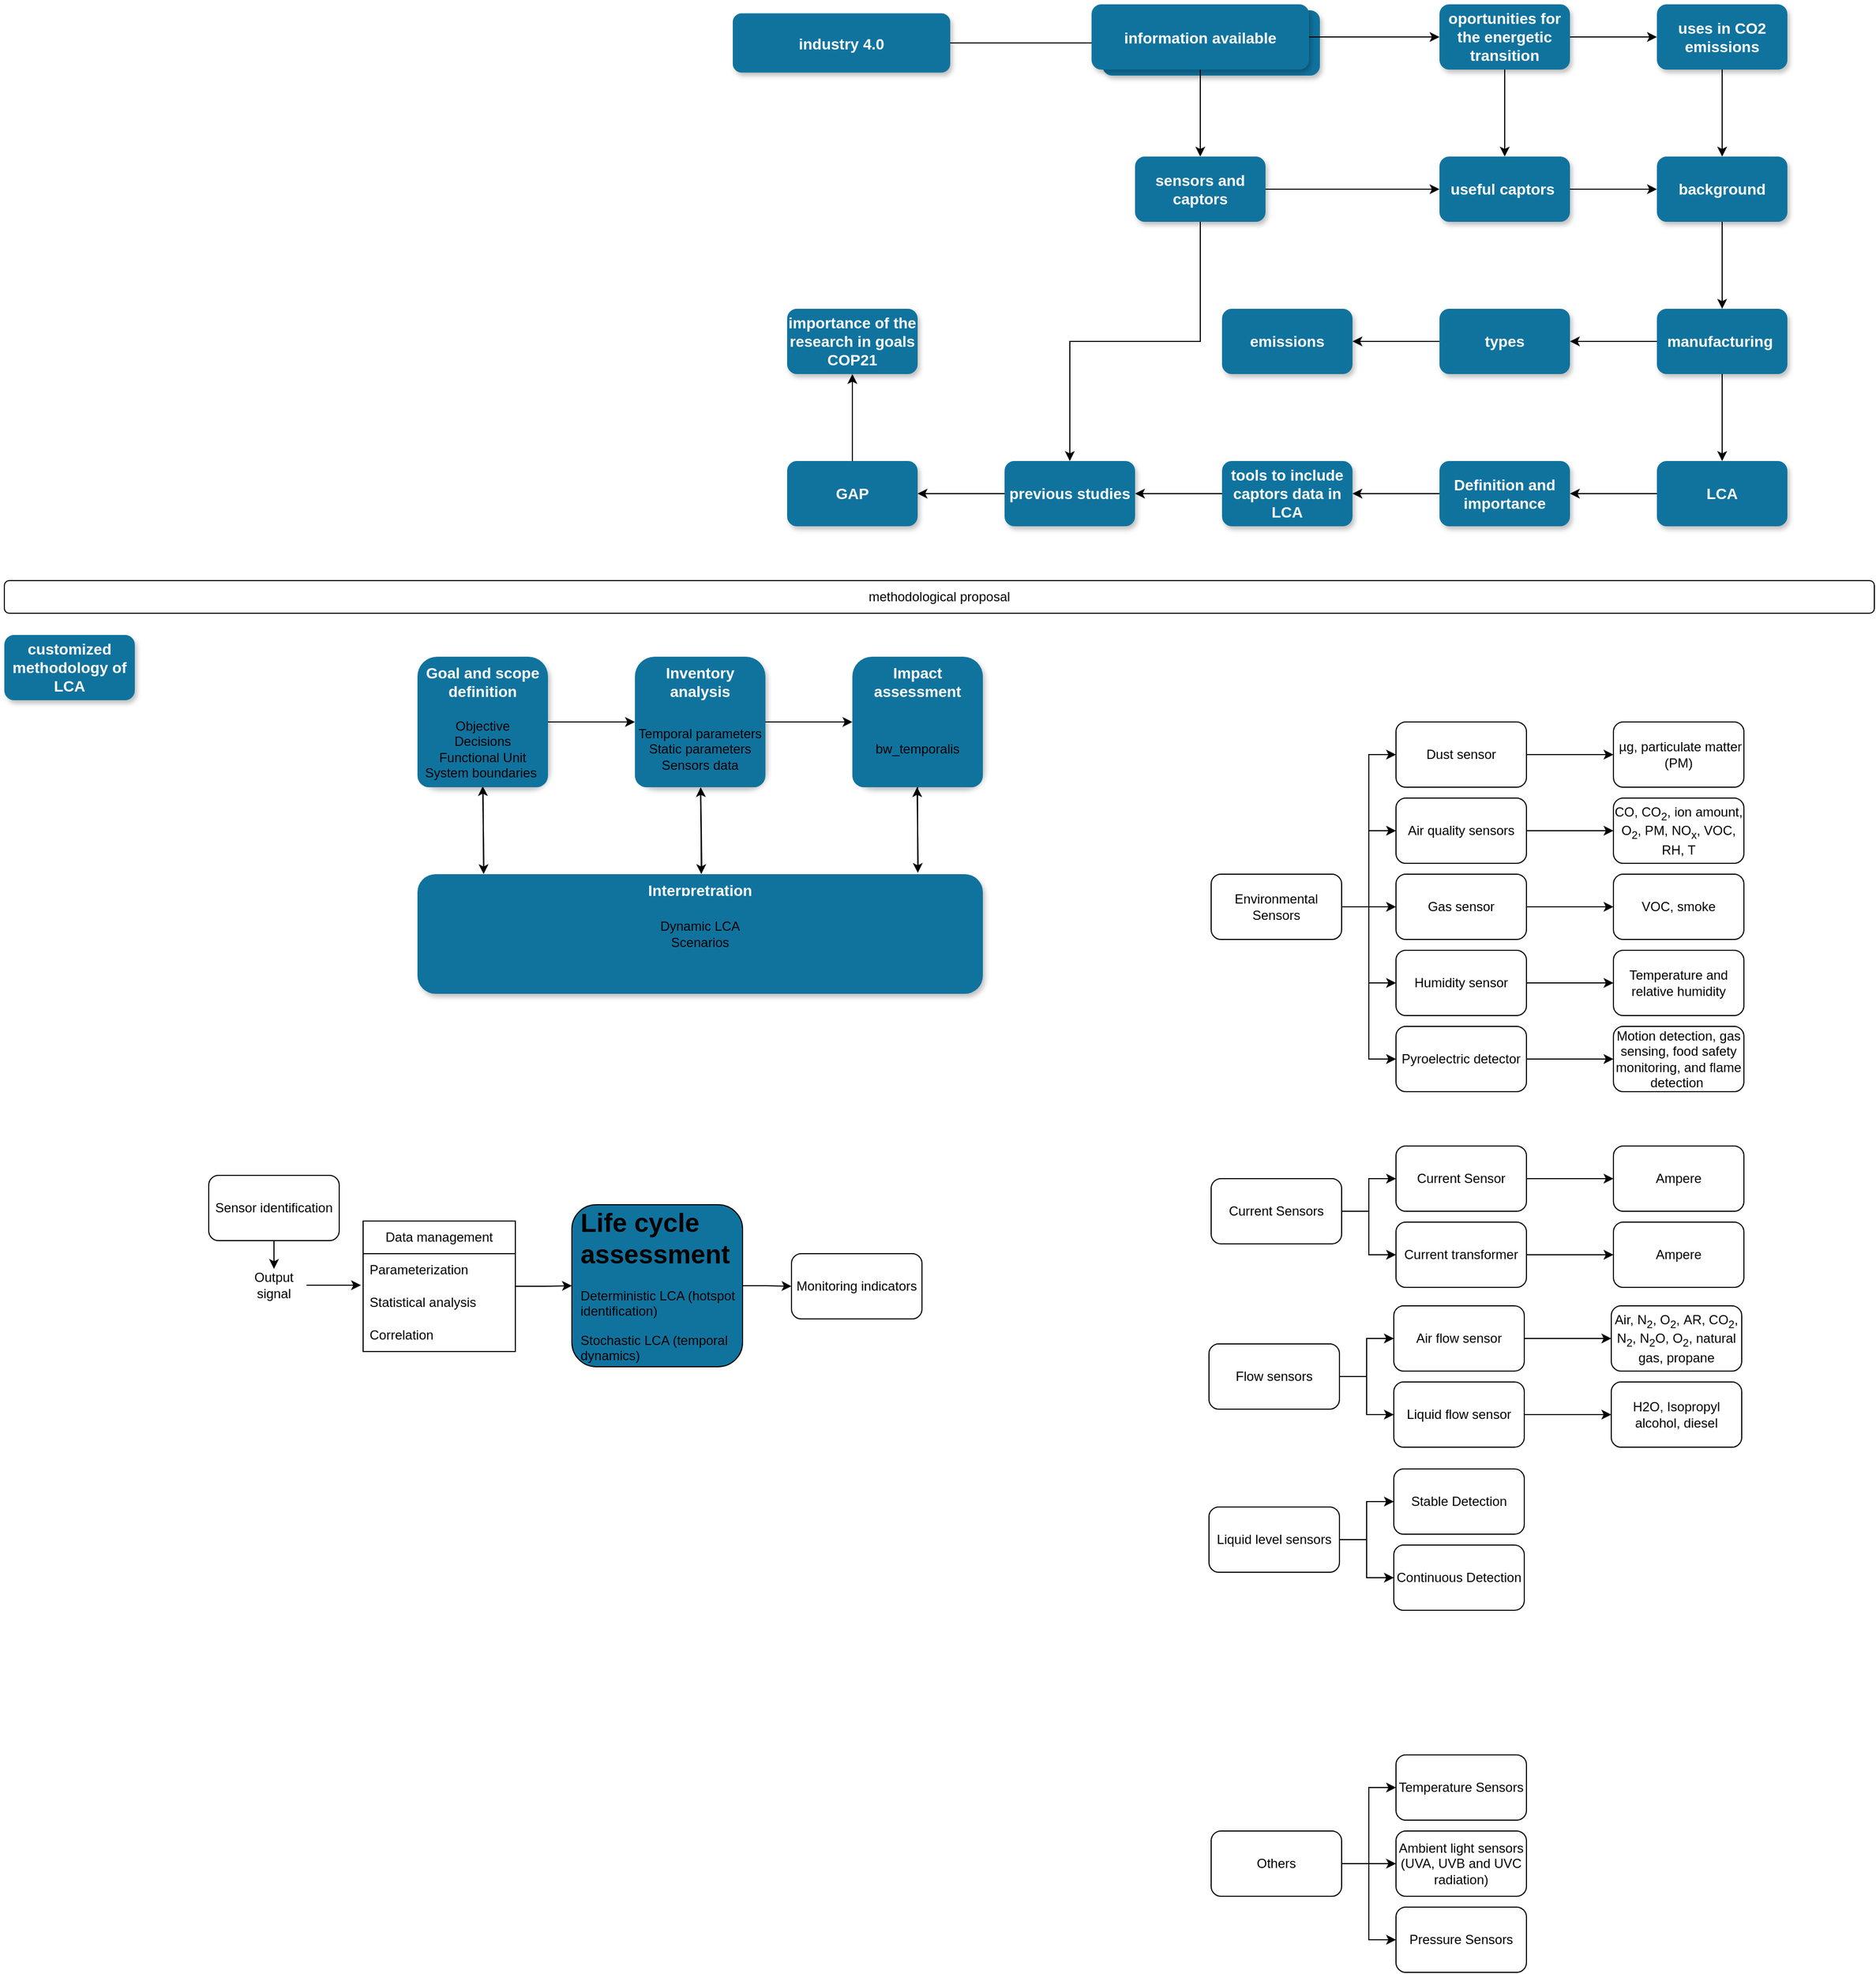 <mxfile version="22.1.5" type="github">
  <diagram name="Page-1" id="97916047-d0de-89f5-080d-49f4d83e522f">
    <mxGraphModel dx="1024" dy="559" grid="0" gridSize="10" guides="1" tooltips="1" connect="1" arrows="1" fold="1" page="1" pageScale="1.5" pageWidth="1169" pageHeight="827" background="none" math="0" shadow="0">
      <root>
        <mxCell id="0" />
        <mxCell id="1" parent="0" />
        <mxCell id="fbcTrvkVfhGKrqNwZErR-55" style="edgeStyle=orthogonalEdgeStyle;rounded=0;orthogonalLoop=1;jettySize=auto;html=1;entryX=0;entryY=0.5;entryDx=0;entryDy=0;" parent="1" source="2" target="7" edge="1">
          <mxGeometry relative="1" as="geometry" />
        </mxCell>
        <mxCell id="2" value="industry 4.0" style="rounded=1;fillColor=#10739E;strokeColor=none;shadow=1;gradientColor=none;fontStyle=1;fontColor=#FFFFFF;fontSize=14;" parent="1" vertex="1">
          <mxGeometry x="680" y="208.25" width="200" height="54.5" as="geometry" />
        </mxCell>
        <mxCell id="7" value="energetic transition" style="rounded=1;fillColor=#10739E;strokeColor=none;shadow=1;gradientColor=none;fontStyle=1;fontColor=#FFFFFF;fontSize=14;" parent="1" vertex="1">
          <mxGeometry x="1020" y="205.5" width="200" height="60" as="geometry" />
        </mxCell>
        <mxCell id="fbcTrvkVfhGKrqNwZErR-58" value="" style="edgeStyle=orthogonalEdgeStyle;rounded=0;orthogonalLoop=1;jettySize=auto;html=1;" parent="1" source="fbcTrvkVfhGKrqNwZErR-56" target="fbcTrvkVfhGKrqNwZErR-57" edge="1">
          <mxGeometry relative="1" as="geometry" />
        </mxCell>
        <mxCell id="fbcTrvkVfhGKrqNwZErR-64" value="" style="edgeStyle=orthogonalEdgeStyle;rounded=0;orthogonalLoop=1;jettySize=auto;html=1;" parent="1" source="fbcTrvkVfhGKrqNwZErR-56" target="fbcTrvkVfhGKrqNwZErR-63" edge="1">
          <mxGeometry relative="1" as="geometry" />
        </mxCell>
        <mxCell id="fbcTrvkVfhGKrqNwZErR-56" value="information available" style="rounded=1;fillColor=#10739E;strokeColor=none;shadow=1;gradientColor=none;fontStyle=1;fontColor=#FFFFFF;fontSize=14;" parent="1" vertex="1">
          <mxGeometry x="1010" y="200" width="200" height="60" as="geometry" />
        </mxCell>
        <mxCell id="fbcTrvkVfhGKrqNwZErR-60" value="" style="edgeStyle=orthogonalEdgeStyle;rounded=0;orthogonalLoop=1;jettySize=auto;html=1;" parent="1" source="fbcTrvkVfhGKrqNwZErR-57" target="fbcTrvkVfhGKrqNwZErR-59" edge="1">
          <mxGeometry relative="1" as="geometry" />
        </mxCell>
        <mxCell id="fbcTrvkVfhGKrqNwZErR-67" value="" style="edgeStyle=orthogonalEdgeStyle;rounded=0;orthogonalLoop=1;jettySize=auto;html=1;" parent="1" source="fbcTrvkVfhGKrqNwZErR-57" target="fbcTrvkVfhGKrqNwZErR-65" edge="1">
          <mxGeometry relative="1" as="geometry" />
        </mxCell>
        <mxCell id="fbcTrvkVfhGKrqNwZErR-57" value="oportunities for the energetic transition" style="whiteSpace=wrap;html=1;fontSize=14;fillColor=#10739E;strokeColor=none;fontColor=#FFFFFF;rounded=1;shadow=1;gradientColor=none;fontStyle=1;" parent="1" vertex="1">
          <mxGeometry x="1330" y="200" width="120" height="60" as="geometry" />
        </mxCell>
        <mxCell id="fbcTrvkVfhGKrqNwZErR-69" value="" style="edgeStyle=orthogonalEdgeStyle;rounded=0;orthogonalLoop=1;jettySize=auto;html=1;" parent="1" source="fbcTrvkVfhGKrqNwZErR-59" target="fbcTrvkVfhGKrqNwZErR-68" edge="1">
          <mxGeometry relative="1" as="geometry" />
        </mxCell>
        <mxCell id="fbcTrvkVfhGKrqNwZErR-59" value="uses in CO2 emissions" style="whiteSpace=wrap;html=1;fontSize=14;fillColor=#10739E;strokeColor=none;fontColor=#FFFFFF;rounded=1;shadow=1;gradientColor=none;fontStyle=1;" parent="1" vertex="1">
          <mxGeometry x="1530" y="200" width="120" height="60" as="geometry" />
        </mxCell>
        <mxCell id="fbcTrvkVfhGKrqNwZErR-66" value="" style="edgeStyle=orthogonalEdgeStyle;rounded=0;orthogonalLoop=1;jettySize=auto;html=1;" parent="1" source="fbcTrvkVfhGKrqNwZErR-63" target="fbcTrvkVfhGKrqNwZErR-65" edge="1">
          <mxGeometry relative="1" as="geometry" />
        </mxCell>
        <mxCell id="fbcTrvkVfhGKrqNwZErR-85" style="edgeStyle=orthogonalEdgeStyle;rounded=0;orthogonalLoop=1;jettySize=auto;html=1;" parent="1" source="fbcTrvkVfhGKrqNwZErR-63" target="fbcTrvkVfhGKrqNwZErR-83" edge="1">
          <mxGeometry relative="1" as="geometry" />
        </mxCell>
        <mxCell id="fbcTrvkVfhGKrqNwZErR-63" value="sensors and captors" style="rounded=1;whiteSpace=wrap;html=1;fontSize=14;fillColor=#10739E;strokeColor=none;fontColor=#FFFFFF;shadow=1;gradientColor=none;fontStyle=1;" parent="1" vertex="1">
          <mxGeometry x="1050" y="340" width="120" height="60" as="geometry" />
        </mxCell>
        <mxCell id="fbcTrvkVfhGKrqNwZErR-70" value="" style="edgeStyle=orthogonalEdgeStyle;rounded=0;orthogonalLoop=1;jettySize=auto;html=1;" parent="1" source="fbcTrvkVfhGKrqNwZErR-65" target="fbcTrvkVfhGKrqNwZErR-68" edge="1">
          <mxGeometry relative="1" as="geometry" />
        </mxCell>
        <mxCell id="fbcTrvkVfhGKrqNwZErR-65" value="useful captors&amp;nbsp;" style="whiteSpace=wrap;html=1;fontSize=14;fillColor=#10739E;strokeColor=none;fontColor=#FFFFFF;rounded=1;shadow=1;gradientColor=none;fontStyle=1;" parent="1" vertex="1">
          <mxGeometry x="1330" y="340" width="120" height="60" as="geometry" />
        </mxCell>
        <mxCell id="fbcTrvkVfhGKrqNwZErR-72" value="" style="edgeStyle=orthogonalEdgeStyle;rounded=0;orthogonalLoop=1;jettySize=auto;html=1;" parent="1" source="fbcTrvkVfhGKrqNwZErR-68" target="fbcTrvkVfhGKrqNwZErR-71" edge="1">
          <mxGeometry relative="1" as="geometry" />
        </mxCell>
        <mxCell id="fbcTrvkVfhGKrqNwZErR-68" value="background" style="shape=process;whiteSpace=wrap;html=1;backgroundOutline=1;fontSize=14;fillColor=#10739E;strokeColor=none;fontColor=#FFFFFF;rounded=1;shadow=1;gradientColor=none;fontStyle=1;" parent="1" vertex="1">
          <mxGeometry x="1530" y="340" width="120" height="60" as="geometry" />
        </mxCell>
        <mxCell id="fbcTrvkVfhGKrqNwZErR-74" value="" style="edgeStyle=orthogonalEdgeStyle;rounded=0;orthogonalLoop=1;jettySize=auto;html=1;" parent="1" source="fbcTrvkVfhGKrqNwZErR-71" target="fbcTrvkVfhGKrqNwZErR-73" edge="1">
          <mxGeometry relative="1" as="geometry" />
        </mxCell>
        <mxCell id="fbcTrvkVfhGKrqNwZErR-78" value="" style="edgeStyle=orthogonalEdgeStyle;rounded=0;orthogonalLoop=1;jettySize=auto;html=1;" parent="1" source="fbcTrvkVfhGKrqNwZErR-71" target="fbcTrvkVfhGKrqNwZErR-77" edge="1">
          <mxGeometry relative="1" as="geometry" />
        </mxCell>
        <mxCell id="fbcTrvkVfhGKrqNwZErR-71" value="manufacturing&amp;nbsp;" style="rounded=1;whiteSpace=wrap;html=1;fontSize=14;fillColor=#10739E;strokeColor=none;fontColor=#FFFFFF;shadow=1;gradientColor=none;fontStyle=1;" parent="1" vertex="1">
          <mxGeometry x="1530" y="480" width="120" height="60" as="geometry" />
        </mxCell>
        <mxCell id="fbcTrvkVfhGKrqNwZErR-76" value="" style="edgeStyle=orthogonalEdgeStyle;rounded=0;orthogonalLoop=1;jettySize=auto;html=1;" parent="1" source="fbcTrvkVfhGKrqNwZErR-73" target="fbcTrvkVfhGKrqNwZErR-75" edge="1">
          <mxGeometry relative="1" as="geometry" />
        </mxCell>
        <mxCell id="fbcTrvkVfhGKrqNwZErR-73" value="types" style="whiteSpace=wrap;html=1;fontSize=14;fillColor=#10739E;strokeColor=none;fontColor=#FFFFFF;rounded=1;shadow=1;gradientColor=none;fontStyle=1;" parent="1" vertex="1">
          <mxGeometry x="1330" y="480" width="120" height="60" as="geometry" />
        </mxCell>
        <mxCell id="fbcTrvkVfhGKrqNwZErR-75" value="emissions" style="whiteSpace=wrap;html=1;fontSize=14;fillColor=#10739E;strokeColor=none;fontColor=#FFFFFF;rounded=1;shadow=1;gradientColor=none;fontStyle=1;" parent="1" vertex="1">
          <mxGeometry x="1130" y="480" width="120" height="60" as="geometry" />
        </mxCell>
        <mxCell id="fbcTrvkVfhGKrqNwZErR-80" value="" style="edgeStyle=orthogonalEdgeStyle;rounded=0;orthogonalLoop=1;jettySize=auto;html=1;" parent="1" source="fbcTrvkVfhGKrqNwZErR-77" target="fbcTrvkVfhGKrqNwZErR-79" edge="1">
          <mxGeometry relative="1" as="geometry" />
        </mxCell>
        <mxCell id="fbcTrvkVfhGKrqNwZErR-77" value="LCA" style="whiteSpace=wrap;html=1;fontSize=14;fillColor=#10739E;strokeColor=none;fontColor=#FFFFFF;rounded=1;shadow=1;gradientColor=none;fontStyle=1;" parent="1" vertex="1">
          <mxGeometry x="1530" y="620" width="120" height="60" as="geometry" />
        </mxCell>
        <mxCell id="fbcTrvkVfhGKrqNwZErR-82" value="" style="edgeStyle=orthogonalEdgeStyle;rounded=0;orthogonalLoop=1;jettySize=auto;html=1;" parent="1" source="fbcTrvkVfhGKrqNwZErR-79" target="fbcTrvkVfhGKrqNwZErR-81" edge="1">
          <mxGeometry relative="1" as="geometry" />
        </mxCell>
        <mxCell id="fbcTrvkVfhGKrqNwZErR-79" value="Definition and importance" style="whiteSpace=wrap;html=1;fontSize=14;fillColor=#10739E;strokeColor=none;fontColor=#FFFFFF;rounded=1;shadow=1;gradientColor=none;fontStyle=1;" parent="1" vertex="1">
          <mxGeometry x="1330" y="620" width="120" height="60" as="geometry" />
        </mxCell>
        <mxCell id="fbcTrvkVfhGKrqNwZErR-84" value="" style="edgeStyle=orthogonalEdgeStyle;rounded=0;orthogonalLoop=1;jettySize=auto;html=1;" parent="1" source="fbcTrvkVfhGKrqNwZErR-81" target="fbcTrvkVfhGKrqNwZErR-83" edge="1">
          <mxGeometry relative="1" as="geometry" />
        </mxCell>
        <mxCell id="fbcTrvkVfhGKrqNwZErR-81" value="tools to include captors data in LCA" style="whiteSpace=wrap;html=1;fontSize=14;fillColor=#10739E;strokeColor=none;fontColor=#FFFFFF;rounded=1;shadow=1;gradientColor=none;fontStyle=1;" parent="1" vertex="1">
          <mxGeometry x="1130" y="620" width="120" height="60" as="geometry" />
        </mxCell>
        <mxCell id="fbcTrvkVfhGKrqNwZErR-87" value="" style="edgeStyle=orthogonalEdgeStyle;rounded=0;orthogonalLoop=1;jettySize=auto;html=1;" parent="1" source="fbcTrvkVfhGKrqNwZErR-83" target="fbcTrvkVfhGKrqNwZErR-86" edge="1">
          <mxGeometry relative="1" as="geometry" />
        </mxCell>
        <mxCell id="fbcTrvkVfhGKrqNwZErR-83" value="previous studies" style="whiteSpace=wrap;html=1;fontSize=14;fillColor=#10739E;strokeColor=none;fontColor=#FFFFFF;rounded=1;shadow=1;gradientColor=none;fontStyle=1;" parent="1" vertex="1">
          <mxGeometry x="930" y="620" width="120" height="60" as="geometry" />
        </mxCell>
        <mxCell id="fbcTrvkVfhGKrqNwZErR-99" value="" style="edgeStyle=orthogonalEdgeStyle;rounded=0;orthogonalLoop=1;jettySize=auto;html=1;" parent="1" source="fbcTrvkVfhGKrqNwZErR-86" target="fbcTrvkVfhGKrqNwZErR-98" edge="1">
          <mxGeometry relative="1" as="geometry" />
        </mxCell>
        <mxCell id="fbcTrvkVfhGKrqNwZErR-86" value="GAP" style="whiteSpace=wrap;html=1;fontSize=14;fillColor=#10739E;strokeColor=none;fontColor=#FFFFFF;rounded=1;shadow=1;gradientColor=none;fontStyle=1;" parent="1" vertex="1">
          <mxGeometry x="730" y="620" width="120" height="60" as="geometry" />
        </mxCell>
        <mxCell id="fbcTrvkVfhGKrqNwZErR-88" value="methodological proposal" style="rounded=1;whiteSpace=wrap;html=1;" parent="1" vertex="1">
          <mxGeometry x="10" y="730" width="1720" height="30" as="geometry" />
        </mxCell>
        <mxCell id="fbcTrvkVfhGKrqNwZErR-89" value="customized methodology of LCA" style="whiteSpace=wrap;html=1;fontSize=14;fillColor=#10739E;strokeColor=none;fontColor=#FFFFFF;rounded=1;shadow=1;gradientColor=none;fontStyle=1;" parent="1" vertex="1">
          <mxGeometry x="10" y="780" width="120" height="60" as="geometry" />
        </mxCell>
        <mxCell id="fbcTrvkVfhGKrqNwZErR-93" value="" style="edgeStyle=orthogonalEdgeStyle;rounded=0;orthogonalLoop=1;jettySize=auto;html=1;" parent="1" source="fbcTrvkVfhGKrqNwZErR-90" target="fbcTrvkVfhGKrqNwZErR-92" edge="1">
          <mxGeometry relative="1" as="geometry" />
        </mxCell>
        <mxCell id="fbcTrvkVfhGKrqNwZErR-90" value="Goal and scope definition" style="whiteSpace=wrap;html=1;fontSize=14;fillColor=#10739E;strokeColor=none;fontColor=#FFFFFF;rounded=1;shadow=1;gradientColor=none;fontStyle=1;verticalAlign=top;" parent="1" vertex="1">
          <mxGeometry x="390" y="800" width="120" height="120" as="geometry" />
        </mxCell>
        <mxCell id="3aAZu7dUHR4QQYJVrL25-8" value="" style="edgeStyle=orthogonalEdgeStyle;rounded=0;orthogonalLoop=1;jettySize=auto;html=1;" edge="1" parent="1" source="fbcTrvkVfhGKrqNwZErR-92" target="3aAZu7dUHR4QQYJVrL25-7">
          <mxGeometry relative="1" as="geometry" />
        </mxCell>
        <mxCell id="fbcTrvkVfhGKrqNwZErR-92" value="Inventory analysis" style="whiteSpace=wrap;html=1;fontSize=14;fillColor=#10739E;strokeColor=none;fontColor=#FFFFFF;rounded=1;shadow=1;gradientColor=none;fontStyle=1;verticalAlign=top;" parent="1" vertex="1">
          <mxGeometry x="590" y="800" width="120" height="120" as="geometry" />
        </mxCell>
        <mxCell id="fbcTrvkVfhGKrqNwZErR-98" value="importance of the research in goals COP21" style="whiteSpace=wrap;html=1;fontSize=14;fillColor=#10739E;strokeColor=none;fontColor=#FFFFFF;rounded=1;shadow=1;gradientColor=none;fontStyle=1;" parent="1" vertex="1">
          <mxGeometry x="730" y="480" width="120" height="60" as="geometry" />
        </mxCell>
        <mxCell id="3aAZu7dUHR4QQYJVrL25-10" value="" style="edgeStyle=orthogonalEdgeStyle;rounded=0;orthogonalLoop=1;jettySize=auto;html=1;entryX=0.885;entryY=-0.011;entryDx=0;entryDy=0;entryPerimeter=0;" edge="1" parent="1" source="3aAZu7dUHR4QQYJVrL25-7" target="3aAZu7dUHR4QQYJVrL25-9">
          <mxGeometry relative="1" as="geometry" />
        </mxCell>
        <mxCell id="3aAZu7dUHR4QQYJVrL25-7" value="Impact assessment" style="whiteSpace=wrap;html=1;fontSize=14;fillColor=#10739E;strokeColor=none;fontColor=#FFFFFF;rounded=1;shadow=1;gradientColor=none;fontStyle=1;verticalAlign=top;" vertex="1" parent="1">
          <mxGeometry x="790" y="800" width="120" height="120" as="geometry" />
        </mxCell>
        <mxCell id="3aAZu7dUHR4QQYJVrL25-9" value="Interpretration" style="whiteSpace=wrap;html=1;fontSize=14;fillColor=#10739E;strokeColor=none;fontColor=#FFFFFF;rounded=1;shadow=1;gradientColor=none;fontStyle=1;horizontal=1;verticalAlign=top;" vertex="1" parent="1">
          <mxGeometry x="390" y="1000" width="520" height="110" as="geometry" />
        </mxCell>
        <mxCell id="3aAZu7dUHR4QQYJVrL25-11" value="" style="edgeStyle=orthogonalEdgeStyle;rounded=0;orthogonalLoop=1;jettySize=auto;html=1;entryX=0.502;entryY=-0.001;entryDx=0;entryDy=0;entryPerimeter=0;" edge="1" parent="1" target="3aAZu7dUHR4QQYJVrL25-9">
          <mxGeometry relative="1" as="geometry">
            <mxPoint x="650.25" y="921" as="sourcePoint" />
            <mxPoint x="649.25" y="1000" as="targetPoint" />
          </mxGeometry>
        </mxCell>
        <mxCell id="3aAZu7dUHR4QQYJVrL25-12" value="" style="edgeStyle=orthogonalEdgeStyle;rounded=0;orthogonalLoop=1;jettySize=auto;html=1;entryX=0.117;entryY=-0.001;entryDx=0;entryDy=0;entryPerimeter=0;" edge="1" parent="1" target="3aAZu7dUHR4QQYJVrL25-9">
          <mxGeometry relative="1" as="geometry">
            <mxPoint x="450.25" y="921" as="sourcePoint" />
            <mxPoint x="449.25" y="1000" as="targetPoint" />
          </mxGeometry>
        </mxCell>
        <mxCell id="3aAZu7dUHR4QQYJVrL25-14" value="" style="endArrow=classic;html=1;rounded=0;" edge="1" parent="1">
          <mxGeometry width="50" height="50" relative="1" as="geometry">
            <mxPoint x="451" y="994" as="sourcePoint" />
            <mxPoint x="450" y="919" as="targetPoint" />
          </mxGeometry>
        </mxCell>
        <mxCell id="3aAZu7dUHR4QQYJVrL25-15" value="" style="endArrow=classic;html=1;rounded=0;" edge="1" parent="1">
          <mxGeometry width="50" height="50" relative="1" as="geometry">
            <mxPoint x="651.5" y="995" as="sourcePoint" />
            <mxPoint x="650.5" y="920" as="targetPoint" />
          </mxGeometry>
        </mxCell>
        <mxCell id="3aAZu7dUHR4QQYJVrL25-16" value="" style="endArrow=classic;html=1;rounded=0;" edge="1" parent="1">
          <mxGeometry width="50" height="50" relative="1" as="geometry">
            <mxPoint x="850.5" y="995" as="sourcePoint" />
            <mxPoint x="849.5" y="920" as="targetPoint" />
          </mxGeometry>
        </mxCell>
        <mxCell id="3aAZu7dUHR4QQYJVrL25-17" value="Objective&lt;br&gt;Decisions&lt;br&gt;Functional Unit&lt;br&gt;System boundaries&amp;nbsp;" style="rounded=1;whiteSpace=wrap;html=1;fillColor=#10739E;strokeColor=none;" vertex="1" parent="1">
          <mxGeometry x="390" y="850" width="120" height="70" as="geometry" />
        </mxCell>
        <mxCell id="3aAZu7dUHR4QQYJVrL25-19" value="Temporal parameters&lt;br&gt;Static parameters&lt;br&gt;Sensors data" style="rounded=1;whiteSpace=wrap;html=1;fillColor=#10739E;strokeColor=none;" vertex="1" parent="1">
          <mxGeometry x="590" y="850" width="120" height="70" as="geometry" />
        </mxCell>
        <mxCell id="3aAZu7dUHR4QQYJVrL25-20" value="bw_temporalis" style="rounded=1;whiteSpace=wrap;html=1;fillColor=#10739E;strokeColor=none;" vertex="1" parent="1">
          <mxGeometry x="790" y="850" width="120" height="70" as="geometry" />
        </mxCell>
        <mxCell id="3aAZu7dUHR4QQYJVrL25-21" value="Dynamic LCA&lt;br&gt;Scenarios" style="rounded=1;whiteSpace=wrap;html=1;fillColor=#10739E;strokeColor=none;" vertex="1" parent="1">
          <mxGeometry x="410" y="1020" width="480" height="70" as="geometry" />
        </mxCell>
        <mxCell id="3aAZu7dUHR4QQYJVrL25-24" value="" style="edgeStyle=orthogonalEdgeStyle;rounded=0;orthogonalLoop=1;jettySize=auto;html=1;entryX=0;entryY=0.5;entryDx=0;entryDy=0;" edge="1" parent="1" source="3aAZu7dUHR4QQYJVrL25-22" target="3aAZu7dUHR4QQYJVrL25-25">
          <mxGeometry relative="1" as="geometry">
            <mxPoint x="1270" y="1000" as="targetPoint" />
          </mxGeometry>
        </mxCell>
        <mxCell id="3aAZu7dUHR4QQYJVrL25-29" style="edgeStyle=orthogonalEdgeStyle;rounded=0;orthogonalLoop=1;jettySize=auto;html=1;entryX=0;entryY=0.5;entryDx=0;entryDy=0;" edge="1" parent="1" source="3aAZu7dUHR4QQYJVrL25-22" target="3aAZu7dUHR4QQYJVrL25-23">
          <mxGeometry relative="1" as="geometry" />
        </mxCell>
        <mxCell id="3aAZu7dUHR4QQYJVrL25-30" style="edgeStyle=orthogonalEdgeStyle;rounded=0;orthogonalLoop=1;jettySize=auto;html=1;" edge="1" parent="1" source="3aAZu7dUHR4QQYJVrL25-22" target="3aAZu7dUHR4QQYJVrL25-26">
          <mxGeometry relative="1" as="geometry" />
        </mxCell>
        <mxCell id="3aAZu7dUHR4QQYJVrL25-31" style="edgeStyle=orthogonalEdgeStyle;rounded=0;orthogonalLoop=1;jettySize=auto;html=1;entryX=0;entryY=0.5;entryDx=0;entryDy=0;" edge="1" parent="1" source="3aAZu7dUHR4QQYJVrL25-22" target="3aAZu7dUHR4QQYJVrL25-27">
          <mxGeometry relative="1" as="geometry" />
        </mxCell>
        <mxCell id="3aAZu7dUHR4QQYJVrL25-32" style="edgeStyle=orthogonalEdgeStyle;rounded=0;orthogonalLoop=1;jettySize=auto;html=1;entryX=0;entryY=0.5;entryDx=0;entryDy=0;" edge="1" parent="1" source="3aAZu7dUHR4QQYJVrL25-22" target="3aAZu7dUHR4QQYJVrL25-28">
          <mxGeometry relative="1" as="geometry" />
        </mxCell>
        <mxCell id="3aAZu7dUHR4QQYJVrL25-22" value="Environmental Sensors" style="rounded=1;whiteSpace=wrap;html=1;" vertex="1" parent="1">
          <mxGeometry x="1120" y="1000" width="120" height="60" as="geometry" />
        </mxCell>
        <mxCell id="3aAZu7dUHR4QQYJVrL25-36" value="" style="edgeStyle=orthogonalEdgeStyle;rounded=0;orthogonalLoop=1;jettySize=auto;html=1;" edge="1" parent="1" source="3aAZu7dUHR4QQYJVrL25-23" target="3aAZu7dUHR4QQYJVrL25-35">
          <mxGeometry relative="1" as="geometry" />
        </mxCell>
        <mxCell id="3aAZu7dUHR4QQYJVrL25-23" value="Air quality sensors" style="whiteSpace=wrap;html=1;rounded=1;" vertex="1" parent="1">
          <mxGeometry x="1290" y="930" width="120" height="60" as="geometry" />
        </mxCell>
        <mxCell id="3aAZu7dUHR4QQYJVrL25-34" value="" style="edgeStyle=orthogonalEdgeStyle;rounded=0;orthogonalLoop=1;jettySize=auto;html=1;" edge="1" parent="1" source="3aAZu7dUHR4QQYJVrL25-25" target="3aAZu7dUHR4QQYJVrL25-33">
          <mxGeometry relative="1" as="geometry" />
        </mxCell>
        <mxCell id="3aAZu7dUHR4QQYJVrL25-25" value="Dust sensor" style="whiteSpace=wrap;html=1;rounded=1;" vertex="1" parent="1">
          <mxGeometry x="1290" y="860" width="120" height="60" as="geometry" />
        </mxCell>
        <mxCell id="3aAZu7dUHR4QQYJVrL25-39" value="" style="edgeStyle=orthogonalEdgeStyle;rounded=0;orthogonalLoop=1;jettySize=auto;html=1;" edge="1" parent="1" source="3aAZu7dUHR4QQYJVrL25-26" target="3aAZu7dUHR4QQYJVrL25-37">
          <mxGeometry relative="1" as="geometry" />
        </mxCell>
        <mxCell id="3aAZu7dUHR4QQYJVrL25-26" value="Gas sensor" style="whiteSpace=wrap;html=1;rounded=1;" vertex="1" parent="1">
          <mxGeometry x="1290" y="1000" width="120" height="60" as="geometry" />
        </mxCell>
        <mxCell id="3aAZu7dUHR4QQYJVrL25-40" value="" style="edgeStyle=orthogonalEdgeStyle;rounded=0;orthogonalLoop=1;jettySize=auto;html=1;" edge="1" parent="1" source="3aAZu7dUHR4QQYJVrL25-27" target="3aAZu7dUHR4QQYJVrL25-38">
          <mxGeometry relative="1" as="geometry" />
        </mxCell>
        <mxCell id="3aAZu7dUHR4QQYJVrL25-27" value="Humidity sensor" style="whiteSpace=wrap;html=1;rounded=1;" vertex="1" parent="1">
          <mxGeometry x="1290" y="1070" width="120" height="60" as="geometry" />
        </mxCell>
        <mxCell id="3aAZu7dUHR4QQYJVrL25-42" value="" style="edgeStyle=orthogonalEdgeStyle;rounded=0;orthogonalLoop=1;jettySize=auto;html=1;" edge="1" parent="1" source="3aAZu7dUHR4QQYJVrL25-28" target="3aAZu7dUHR4QQYJVrL25-41">
          <mxGeometry relative="1" as="geometry" />
        </mxCell>
        <mxCell id="3aAZu7dUHR4QQYJVrL25-28" value="Pyroelectric detector" style="whiteSpace=wrap;html=1;rounded=1;" vertex="1" parent="1">
          <mxGeometry x="1290" y="1140" width="120" height="60" as="geometry" />
        </mxCell>
        <mxCell id="3aAZu7dUHR4QQYJVrL25-33" value="&amp;nbsp;µg, particulate matter (PM)" style="whiteSpace=wrap;html=1;rounded=1;" vertex="1" parent="1">
          <mxGeometry x="1490" y="860" width="120" height="60" as="geometry" />
        </mxCell>
        <mxCell id="3aAZu7dUHR4QQYJVrL25-35" value="CO, CO&lt;sub&gt;2&lt;/sub&gt;, ion amount, O&lt;sub&gt;2&lt;/sub&gt;,&amp;nbsp;PM, NO&lt;sub&gt;x&lt;/sub&gt;, VOC, RH, T" style="whiteSpace=wrap;html=1;rounded=1;" vertex="1" parent="1">
          <mxGeometry x="1490" y="930" width="120" height="60" as="geometry" />
        </mxCell>
        <mxCell id="3aAZu7dUHR4QQYJVrL25-37" value="VOC, smoke" style="whiteSpace=wrap;html=1;rounded=1;" vertex="1" parent="1">
          <mxGeometry x="1490" y="1000" width="120" height="60" as="geometry" />
        </mxCell>
        <mxCell id="3aAZu7dUHR4QQYJVrL25-38" value="Temperature and relative humidity" style="whiteSpace=wrap;html=1;rounded=1;" vertex="1" parent="1">
          <mxGeometry x="1490" y="1070" width="120" height="60" as="geometry" />
        </mxCell>
        <mxCell id="3aAZu7dUHR4QQYJVrL25-41" value="Motion detection, gas sensing, food safety monitoring, and flame detection&amp;nbsp;" style="whiteSpace=wrap;html=1;rounded=1;" vertex="1" parent="1">
          <mxGeometry x="1490" y="1140" width="120" height="60" as="geometry" />
        </mxCell>
        <mxCell id="3aAZu7dUHR4QQYJVrL25-47" value="" style="edgeStyle=orthogonalEdgeStyle;rounded=0;orthogonalLoop=1;jettySize=auto;html=1;" edge="1" parent="1" source="3aAZu7dUHR4QQYJVrL25-44" target="3aAZu7dUHR4QQYJVrL25-46">
          <mxGeometry relative="1" as="geometry" />
        </mxCell>
        <mxCell id="3aAZu7dUHR4QQYJVrL25-48" style="edgeStyle=orthogonalEdgeStyle;rounded=0;orthogonalLoop=1;jettySize=auto;html=1;entryX=0;entryY=0.5;entryDx=0;entryDy=0;" edge="1" parent="1" source="3aAZu7dUHR4QQYJVrL25-44" target="3aAZu7dUHR4QQYJVrL25-45">
          <mxGeometry relative="1" as="geometry" />
        </mxCell>
        <mxCell id="3aAZu7dUHR4QQYJVrL25-44" value="Current Sensors" style="rounded=1;whiteSpace=wrap;html=1;" vertex="1" parent="1">
          <mxGeometry x="1120" y="1280" width="120" height="60" as="geometry" />
        </mxCell>
        <mxCell id="3aAZu7dUHR4QQYJVrL25-52" value="" style="edgeStyle=orthogonalEdgeStyle;rounded=0;orthogonalLoop=1;jettySize=auto;html=1;" edge="1" parent="1" source="3aAZu7dUHR4QQYJVrL25-45" target="3aAZu7dUHR4QQYJVrL25-51">
          <mxGeometry relative="1" as="geometry" />
        </mxCell>
        <mxCell id="3aAZu7dUHR4QQYJVrL25-45" value="Current transformer" style="whiteSpace=wrap;html=1;rounded=1;" vertex="1" parent="1">
          <mxGeometry x="1290" y="1320" width="120" height="60" as="geometry" />
        </mxCell>
        <mxCell id="3aAZu7dUHR4QQYJVrL25-50" value="" style="edgeStyle=orthogonalEdgeStyle;rounded=0;orthogonalLoop=1;jettySize=auto;html=1;" edge="1" parent="1" source="3aAZu7dUHR4QQYJVrL25-46" target="3aAZu7dUHR4QQYJVrL25-49">
          <mxGeometry relative="1" as="geometry" />
        </mxCell>
        <mxCell id="3aAZu7dUHR4QQYJVrL25-46" value="Current Sensor" style="whiteSpace=wrap;html=1;rounded=1;" vertex="1" parent="1">
          <mxGeometry x="1290" y="1250" width="120" height="60" as="geometry" />
        </mxCell>
        <mxCell id="3aAZu7dUHR4QQYJVrL25-49" value="Ampere" style="whiteSpace=wrap;html=1;rounded=1;" vertex="1" parent="1">
          <mxGeometry x="1490" y="1250" width="120" height="60" as="geometry" />
        </mxCell>
        <mxCell id="3aAZu7dUHR4QQYJVrL25-51" value="Ampere" style="whiteSpace=wrap;html=1;rounded=1;" vertex="1" parent="1">
          <mxGeometry x="1490" y="1320" width="120" height="60" as="geometry" />
        </mxCell>
        <mxCell id="3aAZu7dUHR4QQYJVrL25-54" style="edgeStyle=orthogonalEdgeStyle;rounded=0;orthogonalLoop=1;jettySize=auto;html=1;entryX=0;entryY=0.5;entryDx=0;entryDy=0;" edge="1" parent="1" source="3aAZu7dUHR4QQYJVrL25-58" target="3aAZu7dUHR4QQYJVrL25-60">
          <mxGeometry relative="1" as="geometry" />
        </mxCell>
        <mxCell id="3aAZu7dUHR4QQYJVrL25-55" style="edgeStyle=orthogonalEdgeStyle;rounded=0;orthogonalLoop=1;jettySize=auto;html=1;" edge="1" parent="1" source="3aAZu7dUHR4QQYJVrL25-58" target="3aAZu7dUHR4QQYJVrL25-64">
          <mxGeometry relative="1" as="geometry" />
        </mxCell>
        <mxCell id="3aAZu7dUHR4QQYJVrL25-58" value="Flow sensors" style="rounded=1;whiteSpace=wrap;html=1;" vertex="1" parent="1">
          <mxGeometry x="1118" y="1432" width="120" height="60" as="geometry" />
        </mxCell>
        <mxCell id="3aAZu7dUHR4QQYJVrL25-59" value="" style="edgeStyle=orthogonalEdgeStyle;rounded=0;orthogonalLoop=1;jettySize=auto;html=1;" edge="1" parent="1" source="3aAZu7dUHR4QQYJVrL25-60" target="3aAZu7dUHR4QQYJVrL25-70">
          <mxGeometry relative="1" as="geometry" />
        </mxCell>
        <mxCell id="3aAZu7dUHR4QQYJVrL25-60" value="Air flow sensor" style="whiteSpace=wrap;html=1;rounded=1;" vertex="1" parent="1">
          <mxGeometry x="1288" y="1397" width="120" height="60" as="geometry" />
        </mxCell>
        <mxCell id="3aAZu7dUHR4QQYJVrL25-63" value="" style="edgeStyle=orthogonalEdgeStyle;rounded=0;orthogonalLoop=1;jettySize=auto;html=1;" edge="1" parent="1" source="3aAZu7dUHR4QQYJVrL25-64" target="3aAZu7dUHR4QQYJVrL25-71">
          <mxGeometry relative="1" as="geometry" />
        </mxCell>
        <mxCell id="3aAZu7dUHR4QQYJVrL25-64" value="Liquid flow sensor" style="whiteSpace=wrap;html=1;rounded=1;" vertex="1" parent="1">
          <mxGeometry x="1288" y="1467" width="120" height="60" as="geometry" />
        </mxCell>
        <mxCell id="3aAZu7dUHR4QQYJVrL25-70" value="Air, N&lt;sub&gt;2&lt;/sub&gt;, O&lt;sub&gt;2&lt;/sub&gt;,&amp;nbsp;AR, CO&lt;sub&gt;2&lt;/sub&gt;, N&lt;sub&gt;2&lt;/sub&gt;, N&lt;sub&gt;2&lt;/sub&gt;O, O&lt;sub&gt;2&lt;/sub&gt;, natural gas, propane" style="whiteSpace=wrap;html=1;rounded=1;" vertex="1" parent="1">
          <mxGeometry x="1488" y="1397" width="120" height="60" as="geometry" />
        </mxCell>
        <mxCell id="3aAZu7dUHR4QQYJVrL25-71" value="H2O, Isopropyl alcohol, diesel" style="whiteSpace=wrap;html=1;rounded=1;" vertex="1" parent="1">
          <mxGeometry x="1488" y="1467" width="120" height="60" as="geometry" />
        </mxCell>
        <mxCell id="3aAZu7dUHR4QQYJVrL25-74" style="edgeStyle=orthogonalEdgeStyle;rounded=0;orthogonalLoop=1;jettySize=auto;html=1;entryX=0;entryY=0.5;entryDx=0;entryDy=0;" edge="1" parent="1" source="3aAZu7dUHR4QQYJVrL25-76" target="3aAZu7dUHR4QQYJVrL25-78">
          <mxGeometry relative="1" as="geometry" />
        </mxCell>
        <mxCell id="3aAZu7dUHR4QQYJVrL25-75" style="edgeStyle=orthogonalEdgeStyle;rounded=0;orthogonalLoop=1;jettySize=auto;html=1;" edge="1" parent="1" source="3aAZu7dUHR4QQYJVrL25-76" target="3aAZu7dUHR4QQYJVrL25-80">
          <mxGeometry relative="1" as="geometry" />
        </mxCell>
        <mxCell id="3aAZu7dUHR4QQYJVrL25-76" value="Liquid level sensors" style="rounded=1;whiteSpace=wrap;html=1;" vertex="1" parent="1">
          <mxGeometry x="1118" y="1582" width="120" height="60" as="geometry" />
        </mxCell>
        <mxCell id="3aAZu7dUHR4QQYJVrL25-78" value="Stable Detection" style="whiteSpace=wrap;html=1;rounded=1;" vertex="1" parent="1">
          <mxGeometry x="1288" y="1547" width="120" height="60" as="geometry" />
        </mxCell>
        <mxCell id="3aAZu7dUHR4QQYJVrL25-80" value="Continuous Detection" style="whiteSpace=wrap;html=1;rounded=1;" vertex="1" parent="1">
          <mxGeometry x="1288" y="1617" width="120" height="60" as="geometry" />
        </mxCell>
        <mxCell id="3aAZu7dUHR4QQYJVrL25-85" style="edgeStyle=orthogonalEdgeStyle;rounded=0;orthogonalLoop=1;jettySize=auto;html=1;entryX=0;entryY=0.5;entryDx=0;entryDy=0;" edge="1" parent="1" source="3aAZu7dUHR4QQYJVrL25-87" target="3aAZu7dUHR4QQYJVrL25-88">
          <mxGeometry relative="1" as="geometry" />
        </mxCell>
        <mxCell id="3aAZu7dUHR4QQYJVrL25-86" style="edgeStyle=orthogonalEdgeStyle;rounded=0;orthogonalLoop=1;jettySize=auto;html=1;" edge="1" parent="1" source="3aAZu7dUHR4QQYJVrL25-87" target="3aAZu7dUHR4QQYJVrL25-89">
          <mxGeometry relative="1" as="geometry" />
        </mxCell>
        <mxCell id="3aAZu7dUHR4QQYJVrL25-91" style="edgeStyle=orthogonalEdgeStyle;rounded=0;orthogonalLoop=1;jettySize=auto;html=1;entryX=0;entryY=0.5;entryDx=0;entryDy=0;" edge="1" parent="1" source="3aAZu7dUHR4QQYJVrL25-87" target="3aAZu7dUHR4QQYJVrL25-90">
          <mxGeometry relative="1" as="geometry" />
        </mxCell>
        <mxCell id="3aAZu7dUHR4QQYJVrL25-87" value="Others" style="rounded=1;whiteSpace=wrap;html=1;" vertex="1" parent="1">
          <mxGeometry x="1120" y="1880" width="120" height="60" as="geometry" />
        </mxCell>
        <mxCell id="3aAZu7dUHR4QQYJVrL25-88" value="Temperature Sensors" style="whiteSpace=wrap;html=1;rounded=1;" vertex="1" parent="1">
          <mxGeometry x="1290" y="1810" width="120" height="60" as="geometry" />
        </mxCell>
        <mxCell id="3aAZu7dUHR4QQYJVrL25-89" value="Ambient light sensors (UVA, UVB and UVC radiation)" style="whiteSpace=wrap;html=1;rounded=1;" vertex="1" parent="1">
          <mxGeometry x="1290" y="1880" width="120" height="60" as="geometry" />
        </mxCell>
        <mxCell id="3aAZu7dUHR4QQYJVrL25-90" value="Pressure Sensors" style="whiteSpace=wrap;html=1;rounded=1;" vertex="1" parent="1">
          <mxGeometry x="1290" y="1950" width="120" height="60" as="geometry" />
        </mxCell>
        <mxCell id="3aAZu7dUHR4QQYJVrL25-97" value="" style="edgeStyle=orthogonalEdgeStyle;rounded=0;orthogonalLoop=1;jettySize=auto;html=1;" edge="1" parent="1" source="3aAZu7dUHR4QQYJVrL25-93" target="3aAZu7dUHR4QQYJVrL25-96">
          <mxGeometry relative="1" as="geometry" />
        </mxCell>
        <mxCell id="3aAZu7dUHR4QQYJVrL25-93" value="Sensor identification" style="rounded=1;whiteSpace=wrap;html=1;" vertex="1" parent="1">
          <mxGeometry x="198" y="1277" width="120" height="60" as="geometry" />
        </mxCell>
        <mxCell id="3aAZu7dUHR4QQYJVrL25-99" value="" style="edgeStyle=orthogonalEdgeStyle;rounded=0;orthogonalLoop=1;jettySize=auto;html=1;" edge="1" parent="1" source="3aAZu7dUHR4QQYJVrL25-96">
          <mxGeometry relative="1" as="geometry">
            <mxPoint x="338" y="1378.0" as="targetPoint" />
          </mxGeometry>
        </mxCell>
        <mxCell id="3aAZu7dUHR4QQYJVrL25-96" value="Output signal" style="text;html=1;strokeColor=none;fillColor=none;align=center;verticalAlign=middle;whiteSpace=wrap;rounded=0;" vertex="1" parent="1">
          <mxGeometry x="228" y="1363" width="60" height="30" as="geometry" />
        </mxCell>
        <mxCell id="3aAZu7dUHR4QQYJVrL25-105" value="" style="edgeStyle=orthogonalEdgeStyle;rounded=0;orthogonalLoop=1;jettySize=auto;html=1;" edge="1" parent="1" source="3aAZu7dUHR4QQYJVrL25-100" target="3aAZu7dUHR4QQYJVrL25-104">
          <mxGeometry relative="1" as="geometry" />
        </mxCell>
        <mxCell id="3aAZu7dUHR4QQYJVrL25-100" value="Data management" style="swimlane;fontStyle=0;childLayout=stackLayout;horizontal=1;startSize=30;horizontalStack=0;resizeParent=1;resizeParentMax=0;resizeLast=0;collapsible=1;marginBottom=0;whiteSpace=wrap;html=1;" vertex="1" parent="1">
          <mxGeometry x="340" y="1319" width="140" height="120" as="geometry">
            <mxRectangle x="573" y="1367" width="54" height="30" as="alternateBounds" />
          </mxGeometry>
        </mxCell>
        <mxCell id="3aAZu7dUHR4QQYJVrL25-101" value="Parameterization" style="text;strokeColor=none;fillColor=none;align=left;verticalAlign=middle;spacingLeft=4;spacingRight=4;overflow=hidden;points=[[0,0.5],[1,0.5]];portConstraint=eastwest;rotatable=0;whiteSpace=wrap;html=1;" vertex="1" parent="3aAZu7dUHR4QQYJVrL25-100">
          <mxGeometry y="30" width="140" height="30" as="geometry" />
        </mxCell>
        <mxCell id="3aAZu7dUHR4QQYJVrL25-102" value="Statistical analysis" style="text;strokeColor=none;fillColor=none;align=left;verticalAlign=middle;spacingLeft=4;spacingRight=4;overflow=hidden;points=[[0,0.5],[1,0.5]];portConstraint=eastwest;rotatable=0;whiteSpace=wrap;html=1;" vertex="1" parent="3aAZu7dUHR4QQYJVrL25-100">
          <mxGeometry y="60" width="140" height="30" as="geometry" />
        </mxCell>
        <mxCell id="3aAZu7dUHR4QQYJVrL25-103" value="Correlation" style="text;strokeColor=none;fillColor=none;align=left;verticalAlign=middle;spacingLeft=4;spacingRight=4;overflow=hidden;points=[[0,0.5],[1,0.5]];portConstraint=eastwest;rotatable=0;whiteSpace=wrap;html=1;" vertex="1" parent="3aAZu7dUHR4QQYJVrL25-100">
          <mxGeometry y="90" width="140" height="30" as="geometry" />
        </mxCell>
        <mxCell id="3aAZu7dUHR4QQYJVrL25-107" value="" style="edgeStyle=orthogonalEdgeStyle;rounded=0;orthogonalLoop=1;jettySize=auto;html=1;" edge="1" parent="1" source="3aAZu7dUHR4QQYJVrL25-104" target="3aAZu7dUHR4QQYJVrL25-106">
          <mxGeometry relative="1" as="geometry" />
        </mxCell>
        <mxCell id="3aAZu7dUHR4QQYJVrL25-104" value="" style="rounded=1;whiteSpace=wrap;html=1;fontStyle=0;startSize=30;fillColor=#10739E;" vertex="1" parent="1">
          <mxGeometry x="532" y="1304" width="157" height="149" as="geometry" />
        </mxCell>
        <mxCell id="3aAZu7dUHR4QQYJVrL25-106" value="Monitoring indicators" style="whiteSpace=wrap;html=1;rounded=1;fontStyle=0;startSize=30;" vertex="1" parent="1">
          <mxGeometry x="734" y="1349" width="120" height="60" as="geometry" />
        </mxCell>
        <mxCell id="3aAZu7dUHR4QQYJVrL25-108" value="&lt;h1&gt;Life cycle assessment&lt;/h1&gt;&lt;p&gt;Deterministic LCA (hotspot identification)&lt;/p&gt;&lt;p&gt;Stochastic LCA (temporal dynamics)&lt;/p&gt;" style="text;html=1;strokeColor=none;fillColor=none;spacing=5;spacingTop=-20;whiteSpace=wrap;overflow=hidden;rounded=0;" vertex="1" parent="1">
          <mxGeometry x="535" y="1300.5" width="190" height="157" as="geometry" />
        </mxCell>
      </root>
    </mxGraphModel>
  </diagram>
</mxfile>
